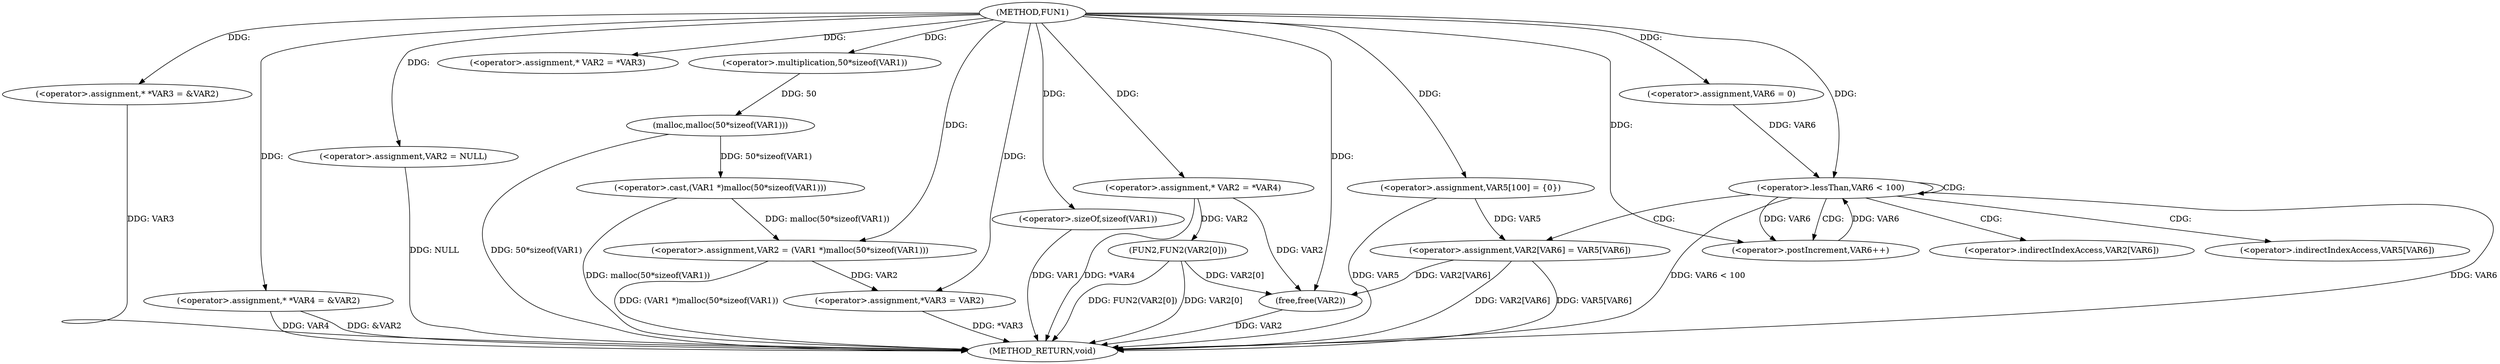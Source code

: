 digraph FUN1 {  
"1000100" [label = "(METHOD,FUN1)" ]
"1000170" [label = "(METHOD_RETURN,void)" ]
"1000104" [label = "(<operator>.assignment,* *VAR3 = &VAR2)" ]
"1000109" [label = "(<operator>.assignment,* *VAR4 = &VAR2)" ]
"1000113" [label = "(<operator>.assignment,VAR2 = NULL)" ]
"1000118" [label = "(<operator>.assignment,* VAR2 = *VAR3)" ]
"1000122" [label = "(<operator>.assignment,VAR2 = (VAR1 *)malloc(50*sizeof(VAR1)))" ]
"1000124" [label = "(<operator>.cast,(VAR1 *)malloc(50*sizeof(VAR1)))" ]
"1000126" [label = "(malloc,malloc(50*sizeof(VAR1)))" ]
"1000127" [label = "(<operator>.multiplication,50*sizeof(VAR1))" ]
"1000129" [label = "(<operator>.sizeOf,sizeof(VAR1))" ]
"1000131" [label = "(<operator>.assignment,*VAR3 = VAR2)" ]
"1000137" [label = "(<operator>.assignment,* VAR2 = *VAR4)" ]
"1000143" [label = "(<operator>.assignment,VAR5[100] = {0})" ]
"1000148" [label = "(<operator>.assignment,VAR6 = 0)" ]
"1000151" [label = "(<operator>.lessThan,VAR6 < 100)" ]
"1000154" [label = "(<operator>.postIncrement,VAR6++)" ]
"1000157" [label = "(<operator>.assignment,VAR2[VAR6] = VAR5[VAR6])" ]
"1000164" [label = "(FUN2,FUN2(VAR2[0]))" ]
"1000168" [label = "(free,free(VAR2))" ]
"1000158" [label = "(<operator>.indirectIndexAccess,VAR2[VAR6])" ]
"1000161" [label = "(<operator>.indirectIndexAccess,VAR5[VAR6])" ]
  "1000151" -> "1000170"  [ label = "DDG: VAR6 < 100"] 
  "1000168" -> "1000170"  [ label = "DDG: VAR2"] 
  "1000104" -> "1000170"  [ label = "DDG: VAR3"] 
  "1000151" -> "1000170"  [ label = "DDG: VAR6"] 
  "1000113" -> "1000170"  [ label = "DDG: NULL"] 
  "1000126" -> "1000170"  [ label = "DDG: 50*sizeof(VAR1)"] 
  "1000129" -> "1000170"  [ label = "DDG: VAR1"] 
  "1000164" -> "1000170"  [ label = "DDG: FUN2(VAR2[0])"] 
  "1000124" -> "1000170"  [ label = "DDG: malloc(50*sizeof(VAR1))"] 
  "1000131" -> "1000170"  [ label = "DDG: *VAR3"] 
  "1000137" -> "1000170"  [ label = "DDG: *VAR4"] 
  "1000157" -> "1000170"  [ label = "DDG: VAR2[VAR6]"] 
  "1000143" -> "1000170"  [ label = "DDG: VAR5"] 
  "1000109" -> "1000170"  [ label = "DDG: VAR4"] 
  "1000109" -> "1000170"  [ label = "DDG: &VAR2"] 
  "1000157" -> "1000170"  [ label = "DDG: VAR5[VAR6]"] 
  "1000122" -> "1000170"  [ label = "DDG: (VAR1 *)malloc(50*sizeof(VAR1))"] 
  "1000164" -> "1000170"  [ label = "DDG: VAR2[0]"] 
  "1000100" -> "1000104"  [ label = "DDG: "] 
  "1000100" -> "1000109"  [ label = "DDG: "] 
  "1000100" -> "1000113"  [ label = "DDG: "] 
  "1000100" -> "1000118"  [ label = "DDG: "] 
  "1000124" -> "1000122"  [ label = "DDG: malloc(50*sizeof(VAR1))"] 
  "1000100" -> "1000122"  [ label = "DDG: "] 
  "1000126" -> "1000124"  [ label = "DDG: 50*sizeof(VAR1)"] 
  "1000127" -> "1000126"  [ label = "DDG: 50"] 
  "1000100" -> "1000127"  [ label = "DDG: "] 
  "1000100" -> "1000129"  [ label = "DDG: "] 
  "1000122" -> "1000131"  [ label = "DDG: VAR2"] 
  "1000100" -> "1000131"  [ label = "DDG: "] 
  "1000100" -> "1000137"  [ label = "DDG: "] 
  "1000100" -> "1000143"  [ label = "DDG: "] 
  "1000100" -> "1000148"  [ label = "DDG: "] 
  "1000154" -> "1000151"  [ label = "DDG: VAR6"] 
  "1000148" -> "1000151"  [ label = "DDG: VAR6"] 
  "1000100" -> "1000151"  [ label = "DDG: "] 
  "1000151" -> "1000154"  [ label = "DDG: VAR6"] 
  "1000100" -> "1000154"  [ label = "DDG: "] 
  "1000143" -> "1000157"  [ label = "DDG: VAR5"] 
  "1000137" -> "1000164"  [ label = "DDG: VAR2"] 
  "1000157" -> "1000168"  [ label = "DDG: VAR2[VAR6]"] 
  "1000137" -> "1000168"  [ label = "DDG: VAR2"] 
  "1000164" -> "1000168"  [ label = "DDG: VAR2[0]"] 
  "1000100" -> "1000168"  [ label = "DDG: "] 
  "1000151" -> "1000154"  [ label = "CDG: "] 
  "1000151" -> "1000161"  [ label = "CDG: "] 
  "1000151" -> "1000151"  [ label = "CDG: "] 
  "1000151" -> "1000157"  [ label = "CDG: "] 
  "1000151" -> "1000158"  [ label = "CDG: "] 
}
